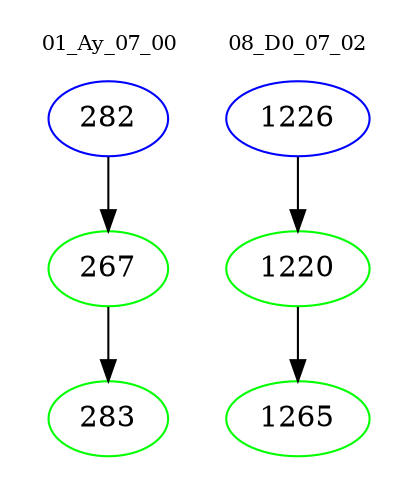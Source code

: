 digraph{
subgraph cluster_0 {
color = white
label = "01_Ay_07_00";
fontsize=10;
T0_282 [label="282", color="blue"]
T0_282 -> T0_267 [color="black"]
T0_267 [label="267", color="green"]
T0_267 -> T0_283 [color="black"]
T0_283 [label="283", color="green"]
}
subgraph cluster_1 {
color = white
label = "08_D0_07_02";
fontsize=10;
T1_1226 [label="1226", color="blue"]
T1_1226 -> T1_1220 [color="black"]
T1_1220 [label="1220", color="green"]
T1_1220 -> T1_1265 [color="black"]
T1_1265 [label="1265", color="green"]
}
}
